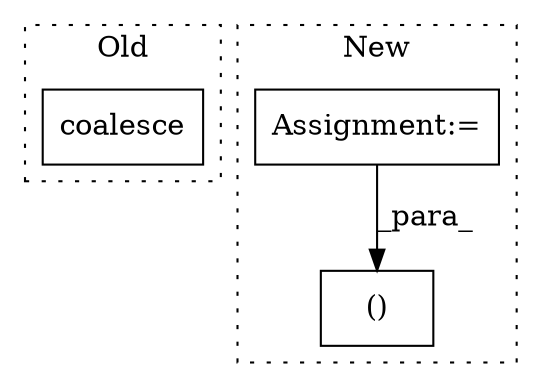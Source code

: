 digraph G {
subgraph cluster0 {
1 [label="coalesce" a="32" s="499,513" l="9,1" shape="box"];
label = "Old";
style="dotted";
}
subgraph cluster1 {
2 [label="()" a="106" s="769" l="29" shape="box"];
3 [label="Assignment:=" a="7" s="663" l="1" shape="box"];
label = "New";
style="dotted";
}
3 -> 2 [label="_para_"];
}
